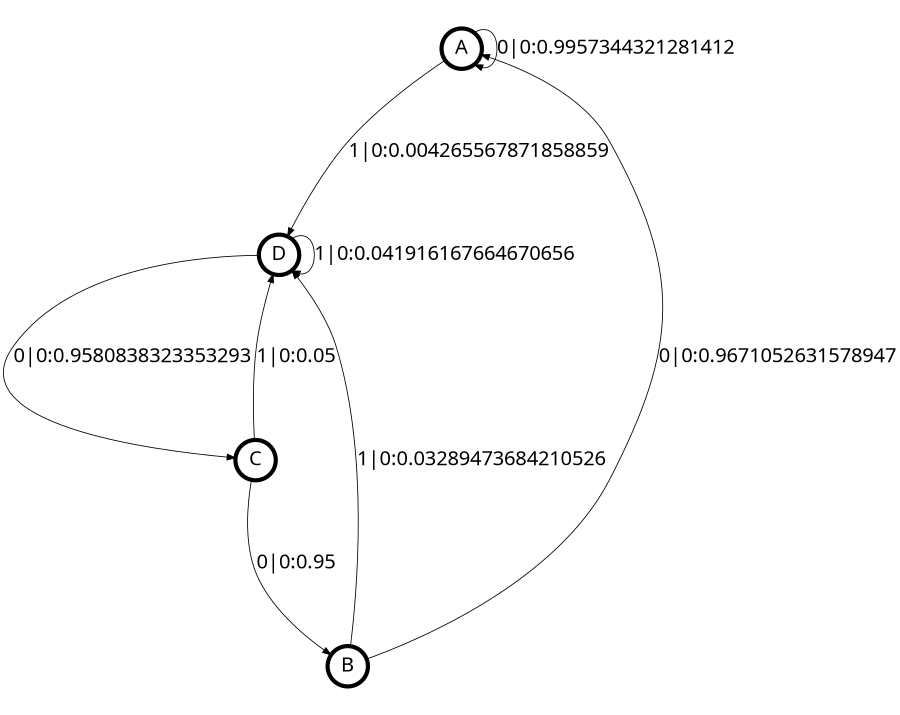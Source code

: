digraph  {
size = "6,8.5";
ratio = "fill";
node
[shape = circle];
node [fontsize = 24];
node [penwidth = 5];
edge [fontsize = 24];
node [fontname = "CMU Serif Roman"];
graph [fontname = "CMU Serif Roman"];
edge [fontname = "CMU Serif Roman"];
A -> A [label = "0|0:0.9957344321281412\l"];
A -> D [label = "1|0:0.004265567871858859\l"];
B -> A [label = "0|0:0.9671052631578947\l"];
B -> D [label = "1|0:0.03289473684210526\l"];
C -> B [label = "0|0:0.95\l"];
C -> D [label = "1|0:0.05\l"];
D -> C [label = "0|0:0.9580838323353293\l"];
D -> D [label = "1|0:0.041916167664670656\l"];
}